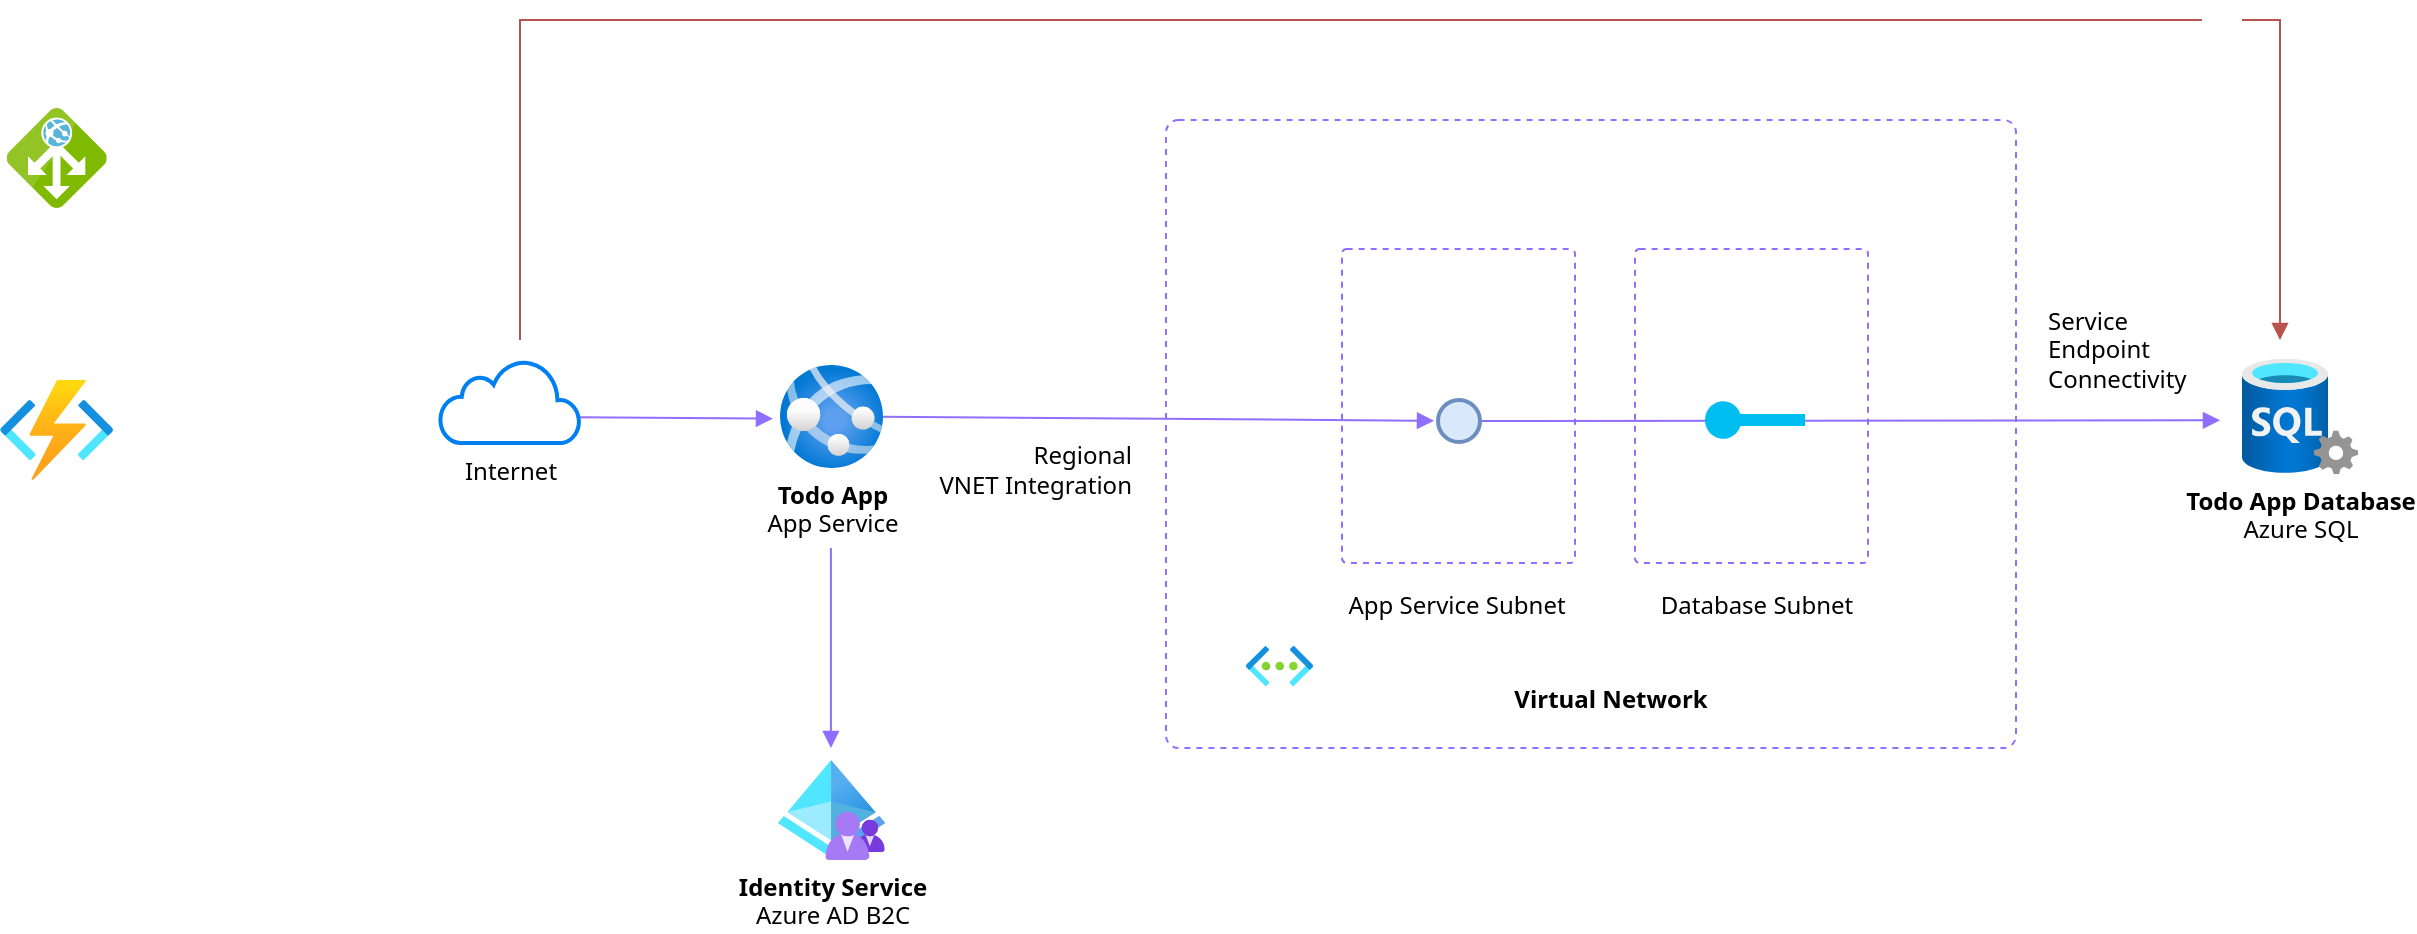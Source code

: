<mxfile version="18.0.7" type="github">
  <diagram id="h699iih6n2bTQgQr6s8Z" name="Page-1">
    <mxGraphModel dx="1636" dy="723" grid="1" gridSize="10" guides="1" tooltips="1" connect="1" arrows="1" fold="1" page="0" pageScale="1" pageWidth="850" pageHeight="1100" math="0" shadow="0">
      <root>
        <mxCell id="0" />
        <mxCell id="1" parent="0" />
        <mxCell id="EmDGkUlhmV_LCRzYMaPS-1" value="&lt;b&gt;Todo App Database&lt;/b&gt;&lt;br&gt;Azure SQL" style="aspect=fixed;html=1;points=[];align=center;image;fontSize=12;image=img/lib/azure2/databases/SQL_Server.svg;fontFamily=segoe ui;" vertex="1" parent="1">
          <mxGeometry x="741" y="409.25" width="58" height="58" as="geometry" />
        </mxCell>
        <mxCell id="EmDGkUlhmV_LCRzYMaPS-3" value="&lt;b&gt;Todo App&lt;/b&gt;&lt;br&gt;App Service" style="aspect=fixed;html=1;points=[];align=center;image;fontSize=12;image=img/lib/azure2/app_services/App_Services.svg;fontFamily=segoe ui;" vertex="1" parent="1">
          <mxGeometry x="10" y="412.5" width="51.5" height="51.5" as="geometry" />
        </mxCell>
        <mxCell id="EmDGkUlhmV_LCRzYMaPS-4" value="" style="rounded=1;whiteSpace=wrap;html=1;arcSize=2;dashed=1;fillColor=none;fontFamily=segoe ui;strokeColor=#906EFF;" vertex="1" parent="1">
          <mxGeometry x="203" y="290" width="425" height="314" as="geometry" />
        </mxCell>
        <mxCell id="EmDGkUlhmV_LCRzYMaPS-5" value="" style="aspect=fixed;html=1;points=[];align=center;image;fontSize=12;image=img/lib/azure2/networking/Virtual_Networks.svg;dashed=1;fillColor=none;fontFamily=segoe ui;" vertex="1" parent="1">
          <mxGeometry x="243" y="553" width="33.5" height="20" as="geometry" />
        </mxCell>
        <mxCell id="EmDGkUlhmV_LCRzYMaPS-7" value="Regional &lt;br&gt;VNET Integration" style="text;html=1;align=right;verticalAlign=middle;resizable=0;points=[];autosize=1;strokeColor=none;fillColor=none;fontFamily=segoe ui;" vertex="1" parent="1">
          <mxGeometry x="77" y="450" width="110" height="30" as="geometry" />
        </mxCell>
        <mxCell id="EmDGkUlhmV_LCRzYMaPS-9" value="" style="endArrow=block;html=1;rounded=0;endFill=1;startArrow=none;fontFamily=segoe ui;fillColor=#f8cecc;strokeColor=#b85450;" edge="1" parent="1" source="EmDGkUlhmV_LCRzYMaPS-14">
          <mxGeometry width="50" height="50" relative="1" as="geometry">
            <mxPoint x="-120" y="400" as="sourcePoint" />
            <mxPoint x="760" y="400" as="targetPoint" />
            <Array as="points">
              <mxPoint x="760" y="240" />
            </Array>
          </mxGeometry>
        </mxCell>
        <mxCell id="EmDGkUlhmV_LCRzYMaPS-10" value="Internet" style="html=1;verticalLabelPosition=bottom;align=center;labelBackgroundColor=#ffffff;verticalAlign=top;strokeWidth=2;strokeColor=#0080F0;shadow=0;dashed=0;shape=mxgraph.ios7.icons.cloud;fillColor=none;fontFamily=segoe ui;" vertex="1" parent="1">
          <mxGeometry x="-160" y="410" width="70" height="41.5" as="geometry" />
        </mxCell>
        <mxCell id="EmDGkUlhmV_LCRzYMaPS-11" value="" style="endArrow=block;html=1;rounded=0;endFill=1;exitX=1;exitY=0.691;exitDx=0;exitDy=0;exitPerimeter=0;entryX=-0.068;entryY=0.521;entryDx=0;entryDy=0;entryPerimeter=0;fontFamily=segoe ui;strokeColor=#906EFF;" edge="1" parent="1" source="EmDGkUlhmV_LCRzYMaPS-10" target="EmDGkUlhmV_LCRzYMaPS-3">
          <mxGeometry width="50" height="50" relative="1" as="geometry">
            <mxPoint x="-70" y="438.66" as="sourcePoint" />
            <mxPoint x="10" y="438.66" as="targetPoint" />
          </mxGeometry>
        </mxCell>
        <mxCell id="EmDGkUlhmV_LCRzYMaPS-14" value="" style="shape=image;html=1;verticalAlign=top;verticalLabelPosition=bottom;labelBackgroundColor=#ffffff;imageAspect=0;aspect=fixed;image=https://cdn3.iconfinder.com/data/icons/flat-actions-icons-9/792/Close_Icon-128.png;dashed=1;fontColor=#1717FF;fillColor=none;fontFamily=segoe ui;" vertex="1" parent="1">
          <mxGeometry x="721" y="230" width="20" height="20" as="geometry" />
        </mxCell>
        <mxCell id="EmDGkUlhmV_LCRzYMaPS-15" value="" style="endArrow=none;html=1;rounded=0;endFill=1;fontFamily=segoe ui;strokeColor=#b85450;fillColor=#f8cecc;" edge="1" parent="1" target="EmDGkUlhmV_LCRzYMaPS-14">
          <mxGeometry width="50" height="50" relative="1" as="geometry">
            <mxPoint x="-120" y="400" as="sourcePoint" />
            <mxPoint x="760" y="380" as="targetPoint" />
            <Array as="points">
              <mxPoint x="-120" y="240" />
            </Array>
          </mxGeometry>
        </mxCell>
        <mxCell id="EmDGkUlhmV_LCRzYMaPS-16" value="" style="rounded=1;whiteSpace=wrap;html=1;arcSize=2;dashed=1;fillColor=none;fontFamily=segoe ui;strokeColor=#906EFF;" vertex="1" parent="1">
          <mxGeometry x="291" y="354.5" width="116.5" height="157" as="geometry" />
        </mxCell>
        <mxCell id="EmDGkUlhmV_LCRzYMaPS-17" value="" style="rounded=1;whiteSpace=wrap;html=1;arcSize=2;dashed=1;fillColor=none;fontFamily=segoe ui;strokeColor=#906EFF;" vertex="1" parent="1">
          <mxGeometry x="437.5" y="354.5" width="116.5" height="157" as="geometry" />
        </mxCell>
        <mxCell id="EmDGkUlhmV_LCRzYMaPS-18" value="" style="endArrow=block;html=1;rounded=0;endFill=1;exitX=1;exitY=0.5;exitDx=0;exitDy=0;fontFamily=segoe ui;strokeColor=#906EFF;" edge="1" parent="1" source="EmDGkUlhmV_LCRzYMaPS-29">
          <mxGeometry width="50" height="50" relative="1" as="geometry">
            <mxPoint x="650.0" y="440.16" as="sourcePoint" />
            <mxPoint x="730" y="440.16" as="targetPoint" />
          </mxGeometry>
        </mxCell>
        <mxCell id="EmDGkUlhmV_LCRzYMaPS-19" value="Service &lt;br&gt;Endpoint&lt;br&gt;Connectivity" style="text;html=1;align=left;verticalAlign=middle;resizable=0;points=[];autosize=1;strokeColor=none;fillColor=none;fontFamily=segoe ui;" vertex="1" parent="1">
          <mxGeometry x="642" y="380" width="80" height="50" as="geometry" />
        </mxCell>
        <mxCell id="EmDGkUlhmV_LCRzYMaPS-20" value="App Service Subnet" style="text;html=1;align=center;verticalAlign=middle;resizable=0;points=[];autosize=1;strokeColor=none;fillColor=none;fontFamily=segoe ui;" vertex="1" parent="1">
          <mxGeometry x="287.5" y="523" width="120" height="20" as="geometry" />
        </mxCell>
        <mxCell id="EmDGkUlhmV_LCRzYMaPS-21" value="Database Subnet" style="text;html=1;align=center;verticalAlign=middle;resizable=0;points=[];autosize=1;strokeColor=none;fillColor=none;fontFamily=segoe ui;" vertex="1" parent="1">
          <mxGeometry x="442.5" y="523" width="110" height="20" as="geometry" />
        </mxCell>
        <mxCell id="EmDGkUlhmV_LCRzYMaPS-23" value="" style="verticalLabelPosition=bottom;html=1;verticalAlign=top;align=center;strokeColor=none;fillColor=#00BEF2;shape=mxgraph.azure.service_endpoint;dashed=1;fontColor=#1717FF;fontFamily=segoe ui;" vertex="1" parent="1">
          <mxGeometry x="472.5" y="430" width="50" height="20" as="geometry" />
        </mxCell>
        <mxCell id="EmDGkUlhmV_LCRzYMaPS-24" value="" style="sketch=0;aspect=fixed;html=1;points=[];align=center;image;fontSize=12;image=img/lib/mscae/Application_Gateway.svg;dashed=1;fontColor=#1717FF;strokeWidth=2;fillColor=none;" vertex="1" parent="1">
          <mxGeometry x="-376.67" y="284" width="50" height="50" as="geometry" />
        </mxCell>
        <mxCell id="EmDGkUlhmV_LCRzYMaPS-25" value="" style="aspect=fixed;html=1;points=[];align=center;image;fontSize=12;image=img/lib/azure2/compute/Function_Apps.svg;dashed=1;fontColor=#1717FF;strokeWidth=2;fillColor=none;" vertex="1" parent="1">
          <mxGeometry x="-380" y="420" width="56.67" height="50" as="geometry" />
        </mxCell>
        <mxCell id="EmDGkUlhmV_LCRzYMaPS-28" value="" style="endArrow=block;html=1;rounded=0;endFill=1;fontSize=12;fontFamily=segoe ui;strokeColor=#906EFF;" edge="1" parent="1" source="EmDGkUlhmV_LCRzYMaPS-3">
          <mxGeometry width="50" height="50" relative="1" as="geometry">
            <mxPoint x="100" y="440" as="sourcePoint" />
            <mxPoint x="337" y="440.379" as="targetPoint" />
          </mxGeometry>
        </mxCell>
        <mxCell id="EmDGkUlhmV_LCRzYMaPS-29" value="" style="ellipse;whiteSpace=wrap;html=1;aspect=fixed;fontSize=12;strokeWidth=2;fillColor=#dae8fc;strokeColor=#6c8ebf;fontFamily=segoe ui;" vertex="1" parent="1">
          <mxGeometry x="339" y="430" width="21" height="21" as="geometry" />
        </mxCell>
        <mxCell id="EmDGkUlhmV_LCRzYMaPS-30" value="Virtual Network" style="text;html=1;align=center;verticalAlign=middle;resizable=0;points=[];autosize=1;strokeColor=none;fillColor=none;fontFamily=segoe ui;fontStyle=1" vertex="1" parent="1">
          <mxGeometry x="370" y="570" width="110" height="20" as="geometry" />
        </mxCell>
        <mxCell id="EmDGkUlhmV_LCRzYMaPS-32" value="&lt;font color=&quot;#000000&quot;&gt;&lt;b&gt;Identity Service&lt;br&gt;&lt;/b&gt;Azure AD B2C&lt;br&gt;&lt;/font&gt;" style="aspect=fixed;html=1;points=[];align=center;image;fontSize=12;image=img/lib/azure2/identity/Azure_AD_B2C.svg;fontColor=#1717FF;strokeWidth=2;fillColor=none;fontFamily=segoe ui;" vertex="1" parent="1">
          <mxGeometry x="8.8" y="610" width="53.91" height="50" as="geometry" />
        </mxCell>
        <mxCell id="EmDGkUlhmV_LCRzYMaPS-33" value="" style="endArrow=block;html=1;rounded=0;endFill=1;exitX=1;exitY=0.691;exitDx=0;exitDy=0;exitPerimeter=0;fontFamily=segoe ui;strokeColor=#906EFF;" edge="1" parent="1">
          <mxGeometry width="50" height="50" relative="1" as="geometry">
            <mxPoint x="35.46" y="503.996" as="sourcePoint" />
            <mxPoint x="35.46" y="604" as="targetPoint" />
          </mxGeometry>
        </mxCell>
      </root>
    </mxGraphModel>
  </diagram>
</mxfile>
